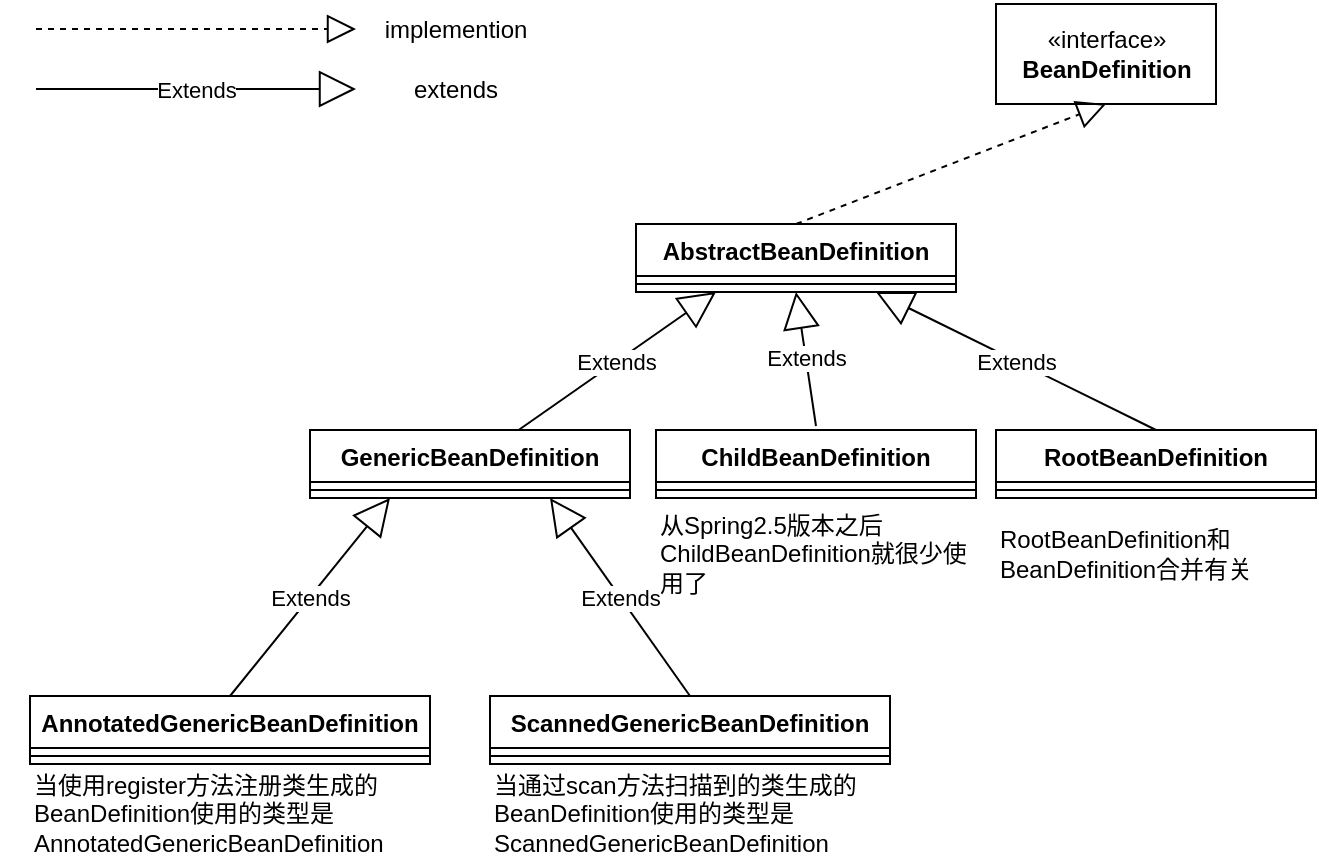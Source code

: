 <mxfile version="16.0.3" type="github">
  <diagram name="Page-1" id="e7e014a7-5840-1c2e-5031-d8a46d1fe8dd">
    <mxGraphModel dx="1257" dy="721" grid="1" gridSize="10" guides="1" tooltips="1" connect="1" arrows="1" fold="1" page="1" pageScale="1" pageWidth="1169" pageHeight="826" background="none" math="0" shadow="0">
      <root>
        <mxCell id="0" />
        <mxCell id="1" parent="0" />
        <mxCell id="Vo2G4r-Y2g2GesqDZf4C-41" value="«interface»&lt;br&gt;&lt;b&gt;BeanDefinition&lt;/b&gt;" style="html=1;" vertex="1" parent="1">
          <mxGeometry x="540" y="200" width="110" height="50" as="geometry" />
        </mxCell>
        <mxCell id="Vo2G4r-Y2g2GesqDZf4C-42" value="AbstractBeanDefinition" style="swimlane;fontStyle=1;align=center;verticalAlign=top;childLayout=stackLayout;horizontal=1;startSize=26;horizontalStack=0;resizeParent=1;resizeParentMax=0;resizeLast=0;collapsible=1;marginBottom=0;" vertex="1" parent="1">
          <mxGeometry x="360" y="310" width="160" height="34" as="geometry" />
        </mxCell>
        <mxCell id="Vo2G4r-Y2g2GesqDZf4C-44" value="" style="line;strokeWidth=1;fillColor=none;align=left;verticalAlign=middle;spacingTop=-1;spacingLeft=3;spacingRight=3;rotatable=0;labelPosition=right;points=[];portConstraint=eastwest;" vertex="1" parent="Vo2G4r-Y2g2GesqDZf4C-42">
          <mxGeometry y="26" width="160" height="8" as="geometry" />
        </mxCell>
        <mxCell id="Vo2G4r-Y2g2GesqDZf4C-46" value="" style="endArrow=block;dashed=1;endFill=0;endSize=12;html=1;rounded=0;exitX=0.5;exitY=0;exitDx=0;exitDy=0;entryX=0.5;entryY=1;entryDx=0;entryDy=0;" edge="1" parent="1" source="Vo2G4r-Y2g2GesqDZf4C-42" target="Vo2G4r-Y2g2GesqDZf4C-41">
          <mxGeometry width="160" relative="1" as="geometry">
            <mxPoint x="700" y="320" as="sourcePoint" />
            <mxPoint x="860" y="320" as="targetPoint" />
          </mxGeometry>
        </mxCell>
        <mxCell id="Vo2G4r-Y2g2GesqDZf4C-47" value="" style="endArrow=block;dashed=1;endFill=0;endSize=12;html=1;rounded=0;" edge="1" parent="1">
          <mxGeometry width="160" relative="1" as="geometry">
            <mxPoint x="60" y="212.5" as="sourcePoint" />
            <mxPoint x="220" y="212.5" as="targetPoint" />
          </mxGeometry>
        </mxCell>
        <mxCell id="Vo2G4r-Y2g2GesqDZf4C-49" value="&lt;div&gt;implemention&lt;/div&gt;" style="text;html=1;strokeColor=none;fillColor=none;align=center;verticalAlign=middle;whiteSpace=wrap;rounded=0;" vertex="1" parent="1">
          <mxGeometry x="240" y="198" width="60" height="30" as="geometry" />
        </mxCell>
        <mxCell id="Vo2G4r-Y2g2GesqDZf4C-50" value="AnnotatedGenericBeanDefinition" style="swimlane;fontStyle=1;align=center;verticalAlign=top;childLayout=stackLayout;horizontal=1;startSize=26;horizontalStack=0;resizeParent=1;resizeParentMax=0;resizeLast=0;collapsible=1;marginBottom=0;" vertex="1" parent="1">
          <mxGeometry x="57" y="546" width="200" height="34" as="geometry" />
        </mxCell>
        <mxCell id="Vo2G4r-Y2g2GesqDZf4C-52" value="" style="line;strokeWidth=1;fillColor=none;align=left;verticalAlign=middle;spacingTop=-1;spacingLeft=3;spacingRight=3;rotatable=0;labelPosition=right;points=[];portConstraint=eastwest;" vertex="1" parent="Vo2G4r-Y2g2GesqDZf4C-50">
          <mxGeometry y="26" width="200" height="8" as="geometry" />
        </mxCell>
        <mxCell id="Vo2G4r-Y2g2GesqDZf4C-58" value="Extends" style="endArrow=block;endSize=16;endFill=0;html=1;rounded=0;" edge="1" parent="1">
          <mxGeometry width="160" relative="1" as="geometry">
            <mxPoint x="60" y="242.5" as="sourcePoint" />
            <mxPoint x="220" y="242.5" as="targetPoint" />
          </mxGeometry>
        </mxCell>
        <mxCell id="Vo2G4r-Y2g2GesqDZf4C-59" value="extends" style="text;html=1;strokeColor=none;fillColor=none;align=center;verticalAlign=middle;whiteSpace=wrap;rounded=0;" vertex="1" parent="1">
          <mxGeometry x="240" y="228" width="60" height="30" as="geometry" />
        </mxCell>
        <mxCell id="Vo2G4r-Y2g2GesqDZf4C-60" value="ScannedGenericBeanDefinition" style="swimlane;fontStyle=1;align=center;verticalAlign=top;childLayout=stackLayout;horizontal=1;startSize=26;horizontalStack=0;resizeParent=1;resizeParentMax=0;resizeLast=0;collapsible=1;marginBottom=0;" vertex="1" parent="1">
          <mxGeometry x="287" y="546" width="200" height="34" as="geometry" />
        </mxCell>
        <mxCell id="Vo2G4r-Y2g2GesqDZf4C-61" value="" style="line;strokeWidth=1;fillColor=none;align=left;verticalAlign=middle;spacingTop=-1;spacingLeft=3;spacingRight=3;rotatable=0;labelPosition=right;points=[];portConstraint=eastwest;" vertex="1" parent="Vo2G4r-Y2g2GesqDZf4C-60">
          <mxGeometry y="26" width="200" height="8" as="geometry" />
        </mxCell>
        <mxCell id="Vo2G4r-Y2g2GesqDZf4C-63" value="GenericBeanDefinition" style="swimlane;fontStyle=1;align=center;verticalAlign=top;childLayout=stackLayout;horizontal=1;startSize=26;horizontalStack=0;resizeParent=1;resizeParentMax=0;resizeLast=0;collapsible=1;marginBottom=0;" vertex="1" parent="1">
          <mxGeometry x="197" y="413" width="160" height="34" as="geometry" />
        </mxCell>
        <mxCell id="Vo2G4r-Y2g2GesqDZf4C-65" value="" style="line;strokeWidth=1;fillColor=none;align=left;verticalAlign=middle;spacingTop=-1;spacingLeft=3;spacingRight=3;rotatable=0;labelPosition=right;points=[];portConstraint=eastwest;" vertex="1" parent="Vo2G4r-Y2g2GesqDZf4C-63">
          <mxGeometry y="26" width="160" height="8" as="geometry" />
        </mxCell>
        <mxCell id="Vo2G4r-Y2g2GesqDZf4C-67" value="Extends" style="endArrow=block;endSize=16;endFill=0;html=1;rounded=0;entryX=0.25;entryY=1;entryDx=0;entryDy=0;" edge="1" parent="1" source="Vo2G4r-Y2g2GesqDZf4C-63" target="Vo2G4r-Y2g2GesqDZf4C-42">
          <mxGeometry width="160" relative="1" as="geometry">
            <mxPoint x="7" y="470" as="sourcePoint" />
            <mxPoint x="277" y="344" as="targetPoint" />
          </mxGeometry>
        </mxCell>
        <mxCell id="Vo2G4r-Y2g2GesqDZf4C-68" value="Extends" style="endArrow=block;endSize=16;endFill=0;html=1;rounded=0;entryX=0.25;entryY=1;entryDx=0;entryDy=0;exitX=0.5;exitY=0;exitDx=0;exitDy=0;" edge="1" parent="1" source="Vo2G4r-Y2g2GesqDZf4C-50" target="Vo2G4r-Y2g2GesqDZf4C-63">
          <mxGeometry width="160" relative="1" as="geometry">
            <mxPoint x="-13" y="460" as="sourcePoint" />
            <mxPoint x="147" y="460" as="targetPoint" />
          </mxGeometry>
        </mxCell>
        <mxCell id="Vo2G4r-Y2g2GesqDZf4C-69" value="Extends" style="endArrow=block;endSize=16;endFill=0;html=1;rounded=0;exitX=0.5;exitY=0;exitDx=0;exitDy=0;entryX=0.75;entryY=1;entryDx=0;entryDy=0;" edge="1" parent="1" source="Vo2G4r-Y2g2GesqDZf4C-60" target="Vo2G4r-Y2g2GesqDZf4C-63">
          <mxGeometry width="160" relative="1" as="geometry">
            <mxPoint x="-13" y="300" as="sourcePoint" />
            <mxPoint x="277" y="450" as="targetPoint" />
          </mxGeometry>
        </mxCell>
        <mxCell id="Vo2G4r-Y2g2GesqDZf4C-70" value="RootBeanDefinition" style="swimlane;fontStyle=1;align=center;verticalAlign=top;childLayout=stackLayout;horizontal=1;startSize=26;horizontalStack=0;resizeParent=1;resizeParentMax=0;resizeLast=0;collapsible=1;marginBottom=0;" vertex="1" parent="1">
          <mxGeometry x="540" y="413" width="160" height="34" as="geometry" />
        </mxCell>
        <mxCell id="Vo2G4r-Y2g2GesqDZf4C-72" value="" style="line;strokeWidth=1;fillColor=none;align=left;verticalAlign=middle;spacingTop=-1;spacingLeft=3;spacingRight=3;rotatable=0;labelPosition=right;points=[];portConstraint=eastwest;" vertex="1" parent="Vo2G4r-Y2g2GesqDZf4C-70">
          <mxGeometry y="26" width="160" height="8" as="geometry" />
        </mxCell>
        <mxCell id="Vo2G4r-Y2g2GesqDZf4C-74" value="Extends" style="endArrow=block;endSize=16;endFill=0;html=1;rounded=0;exitX=0.5;exitY=0;exitDx=0;exitDy=0;entryX=0.75;entryY=1;entryDx=0;entryDy=0;" edge="1" parent="1" source="Vo2G4r-Y2g2GesqDZf4C-70" target="Vo2G4r-Y2g2GesqDZf4C-42">
          <mxGeometry width="160" relative="1" as="geometry">
            <mxPoint x="70" y="84.5" as="sourcePoint" />
            <mxPoint x="230" y="84.5" as="targetPoint" />
          </mxGeometry>
        </mxCell>
        <mxCell id="Vo2G4r-Y2g2GesqDZf4C-75" value="ChildBeanDefinition" style="swimlane;fontStyle=1;align=center;verticalAlign=top;childLayout=stackLayout;horizontal=1;startSize=26;horizontalStack=0;resizeParent=1;resizeParentMax=0;resizeLast=0;collapsible=1;marginBottom=0;" vertex="1" parent="1">
          <mxGeometry x="370" y="413" width="160" height="34" as="geometry" />
        </mxCell>
        <mxCell id="Vo2G4r-Y2g2GesqDZf4C-76" value="" style="line;strokeWidth=1;fillColor=none;align=left;verticalAlign=middle;spacingTop=-1;spacingLeft=3;spacingRight=3;rotatable=0;labelPosition=right;points=[];portConstraint=eastwest;" vertex="1" parent="Vo2G4r-Y2g2GesqDZf4C-75">
          <mxGeometry y="26" width="160" height="8" as="geometry" />
        </mxCell>
        <mxCell id="Vo2G4r-Y2g2GesqDZf4C-77" value="Extends" style="endArrow=block;endSize=16;endFill=0;html=1;rounded=0;entryX=0.5;entryY=1;entryDx=0;entryDy=0;" edge="1" parent="1" target="Vo2G4r-Y2g2GesqDZf4C-42">
          <mxGeometry width="160" relative="1" as="geometry">
            <mxPoint x="450" y="411" as="sourcePoint" />
            <mxPoint x="230" y="84.5" as="targetPoint" />
          </mxGeometry>
        </mxCell>
        <mxCell id="Vo2G4r-Y2g2GesqDZf4C-79" value="&lt;div align=&quot;left&quot;&gt;当使用register方法注册类生成的BeanDefinition使用的类型是AnnotatedGenericBeanDefinition&lt;/div&gt;" style="text;html=1;strokeColor=none;fillColor=none;align=left;verticalAlign=middle;whiteSpace=wrap;rounded=0;" vertex="1" parent="1">
          <mxGeometry x="57" y="590" width="200" height="30" as="geometry" />
        </mxCell>
        <mxCell id="Vo2G4r-Y2g2GesqDZf4C-80" value="&lt;div align=&quot;left&quot;&gt;当通过scan方法扫描到的类生成的BeanDefinition使用的类型是ScannedGenericBeanDefinition&lt;/div&gt;" style="text;html=1;strokeColor=none;fillColor=none;align=left;verticalAlign=middle;whiteSpace=wrap;rounded=0;" vertex="1" parent="1">
          <mxGeometry x="287" y="590" width="200" height="30" as="geometry" />
        </mxCell>
        <mxCell id="Vo2G4r-Y2g2GesqDZf4C-81" value="&lt;div align=&quot;left&quot;&gt;从Spring2.5版本之后ChildBeanDefinition就很少使用了&lt;/div&gt;" style="text;html=1;strokeColor=none;fillColor=none;align=left;verticalAlign=middle;whiteSpace=wrap;rounded=0;" vertex="1" parent="1">
          <mxGeometry x="370" y="460" width="160" height="30" as="geometry" />
        </mxCell>
        <mxCell id="Vo2G4r-Y2g2GesqDZf4C-82" value="RootBeanDefinition和BeanDefinition合并有关" style="text;html=1;strokeColor=none;fillColor=none;align=left;verticalAlign=middle;whiteSpace=wrap;rounded=0;" vertex="1" parent="1">
          <mxGeometry x="540" y="460" width="160" height="30" as="geometry" />
        </mxCell>
      </root>
    </mxGraphModel>
  </diagram>
</mxfile>
